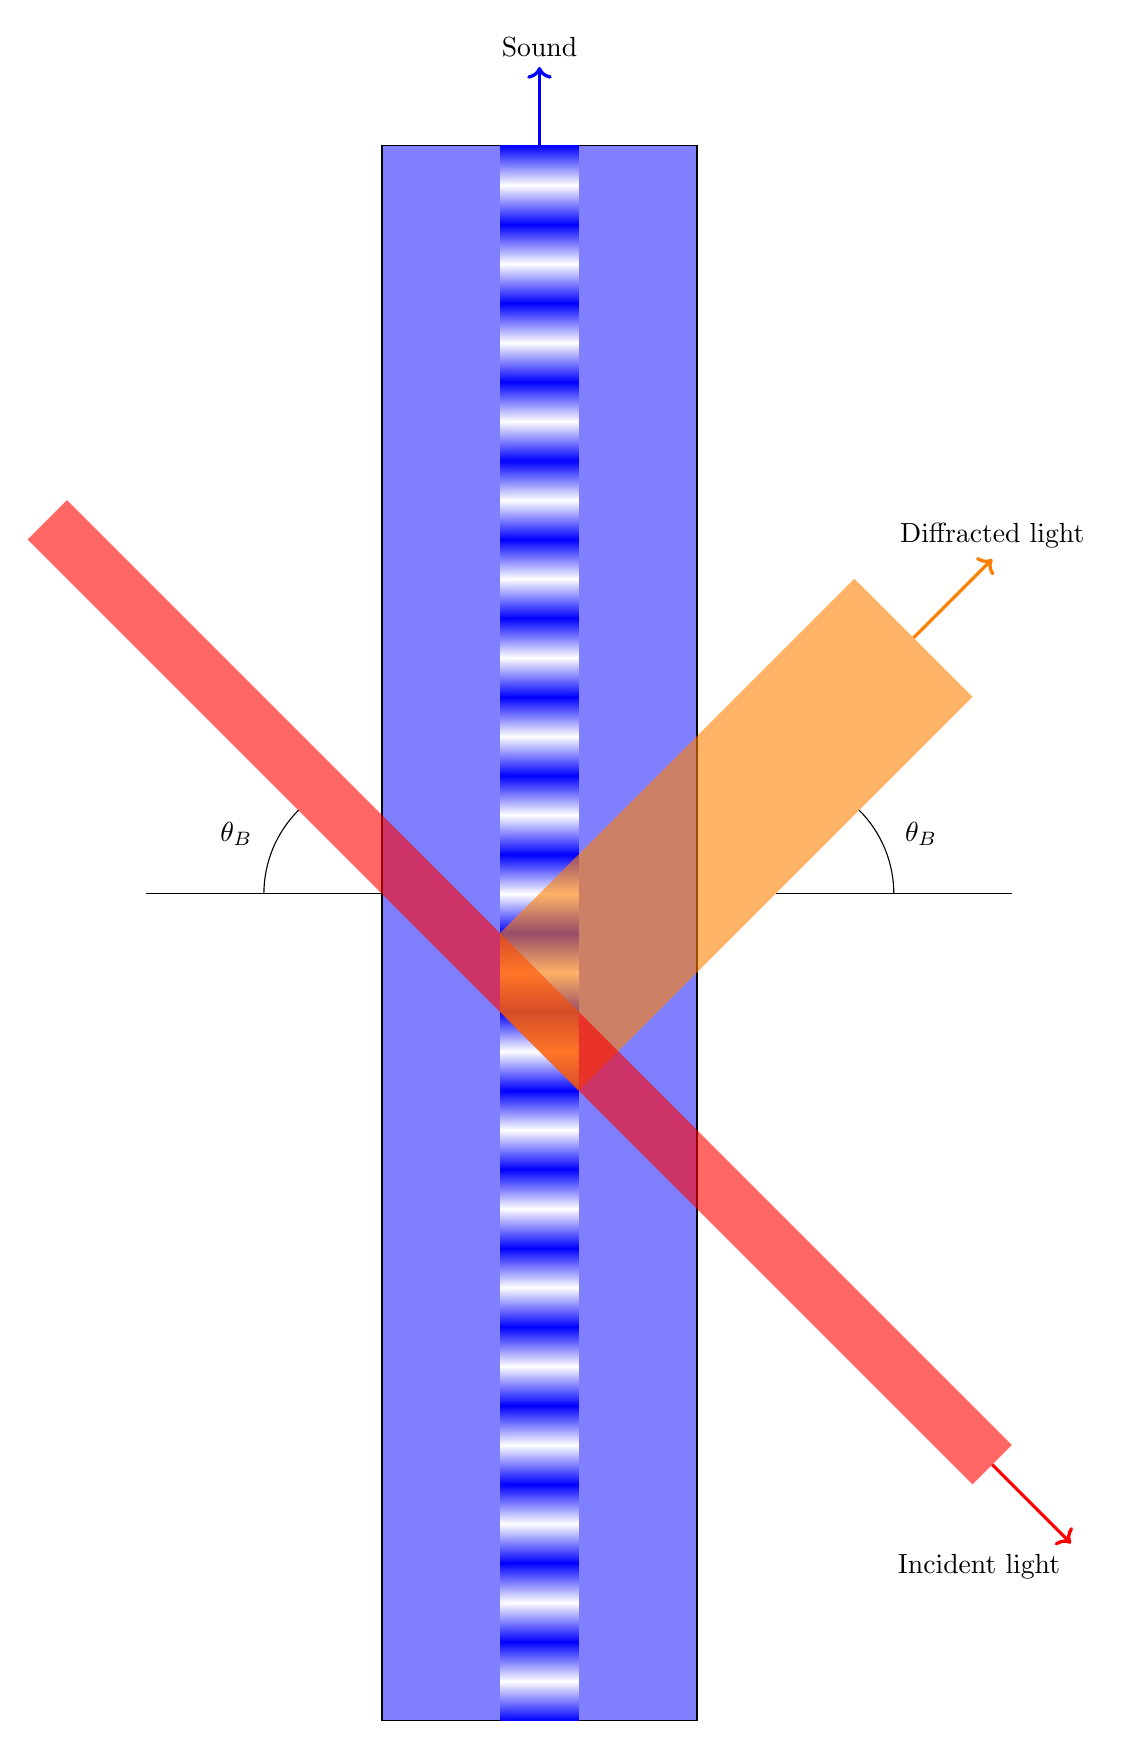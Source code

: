 \begin{tikzpicture}
	\draw[fill=blue!50!white] (-2,0) rectangle ++(4,20);
	\foreach \i in {0,1,...,39}
		\path [bottom color=blue, top color=white, shading angle = {mod(\i,2)*180}]
		(-0.5,{\i/2}) rectangle ++(1,0.5);
		
	\fill[red,opacity=0.6] (-6.5,15) -- ++(7,-7) -- (0.5,9) -- ++({-7+sqrt(0.5-0.5*0.5)},7-0.5);
	\fill[orange,opacity=0.6] (0.5,8) -- ++(5,5) -- ++({-sqrt(4.5-1.5*1.5)},1.5) -- (-0.5,10) -- (-0.5,9);
	\fill[red,opacity=0.6] (0.5,8) -- ++(5,-5) -- ++({sqrt(0.5-0.5*0.5)},0.5) -- (0.5,9);
	
	\draw[->,blue,very thick] (0,20) -- (0,21) node[anchor=south,text=black]{Sound};
	\draw[->,orange,very thick] ({5.5-sqrt(4.5-1.5*1.5)+sqrt(1.5*1.5/2-0.75*0.75)},13.75) -- ++(1,1) node[anchor=south,text=black]{Diffracted light};
	\draw[->,red,very thick] ({5.5+sqrt(0.5-0.5*0.5)-sqrt(0.5*0.5/2-0.25*0.25)},3.25) -- ++(1,-1) node[anchor=north east,text=black]{Incident light};
	
	\draw (-2,10.5) -- ++(-3,0);
	\draw[shift={(-2,10.5)}] ([shift={(180:1.5)}] 0,0) arc(180:135:1.5) (157.5:2) node{$\theta_B$};
	\draw (3,10.5) -- ++(3,0);
	\draw[shift={(3,10.5)}] ([shift={(0:1.5)}] 0,0) arc(0:45:1.5) (22.5:2) node{$\theta_B$};
\end{tikzpicture}